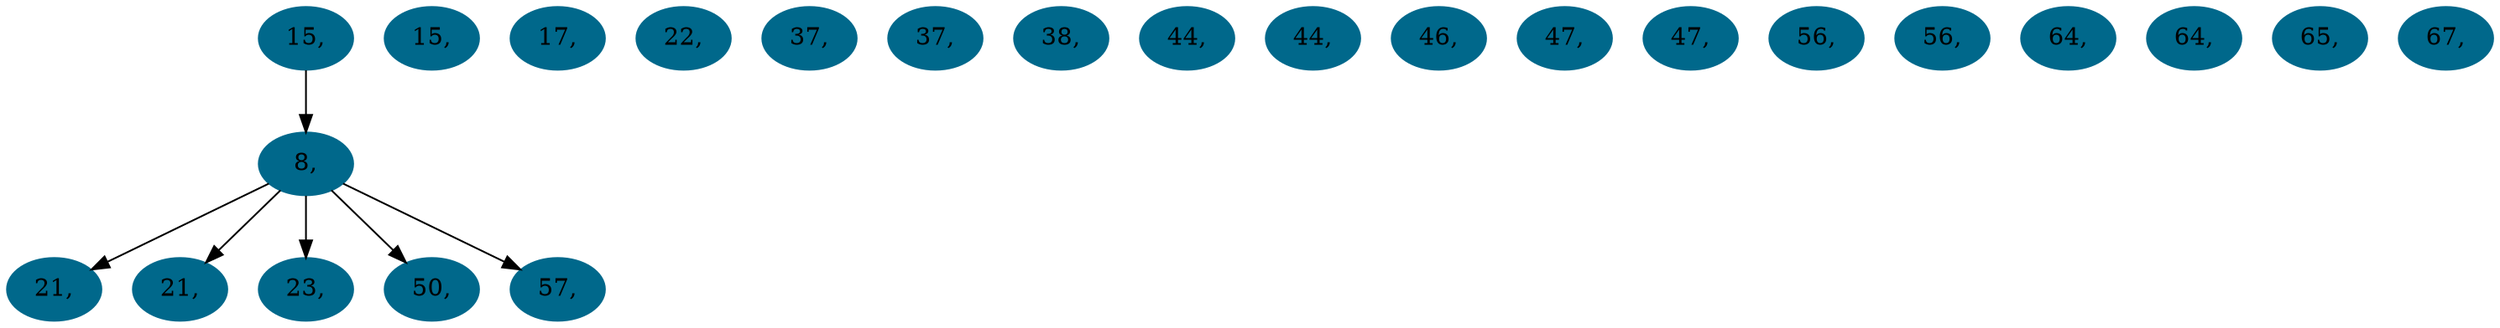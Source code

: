 digraph G {
node [ oval="rectangle"
       color="deepskyblue4"
       style="filled"]
VAnode1 [ label="8," ];
AEnode1 [ label="15," ];
S1node1 [ label="15," ];
NEnode1 [ label="17," ];
S2node1 [ label="21," ];
S2node2 [ label="21," ];
NEnode2 [ label="22," ];
S2node3 [ label="23," ];
AEnode2 [ label="37," ];
NEnode3 [ label="37," ];
NEnode4 [ label="38," ];
AEnode3 [ label="44," ];
NEnode5 [ label="44," ];
NEnode6 [ label="46," ];
AEnode4 [ label="47," ];
NEnode7 [ label="47," ];
S2node4 [ label="50," ];
AEnode5 [ label="56," ];
NEnode8 [ label="56," ];
S2node5 [ label="57," ];
AEnode6 [ label="64," ];
NEnode9 [ label="64," ];
NEnode10 [ label="65," ];
NEnode11 [ label="67," ];
S1node1->VAnode1
VAnode1->S2node1
VAnode1->S2node2
VAnode1->S2node3
VAnode1->S2node4
VAnode1->S2node5
}
